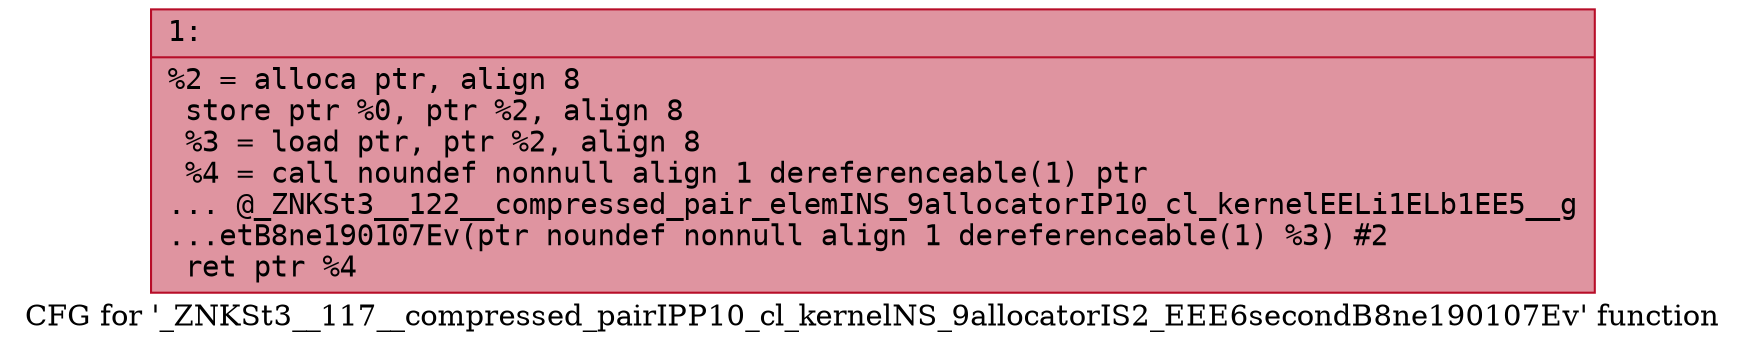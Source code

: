 digraph "CFG for '_ZNKSt3__117__compressed_pairIPP10_cl_kernelNS_9allocatorIS2_EEE6secondB8ne190107Ev' function" {
	label="CFG for '_ZNKSt3__117__compressed_pairIPP10_cl_kernelNS_9allocatorIS2_EEE6secondB8ne190107Ev' function";

	Node0x6000005c0c80 [shape=record,color="#b70d28ff", style=filled, fillcolor="#b70d2870" fontname="Courier",label="{1:\l|  %2 = alloca ptr, align 8\l  store ptr %0, ptr %2, align 8\l  %3 = load ptr, ptr %2, align 8\l  %4 = call noundef nonnull align 1 dereferenceable(1) ptr\l... @_ZNKSt3__122__compressed_pair_elemINS_9allocatorIP10_cl_kernelEELi1ELb1EE5__g\l...etB8ne190107Ev(ptr noundef nonnull align 1 dereferenceable(1) %3) #2\l  ret ptr %4\l}"];
}
